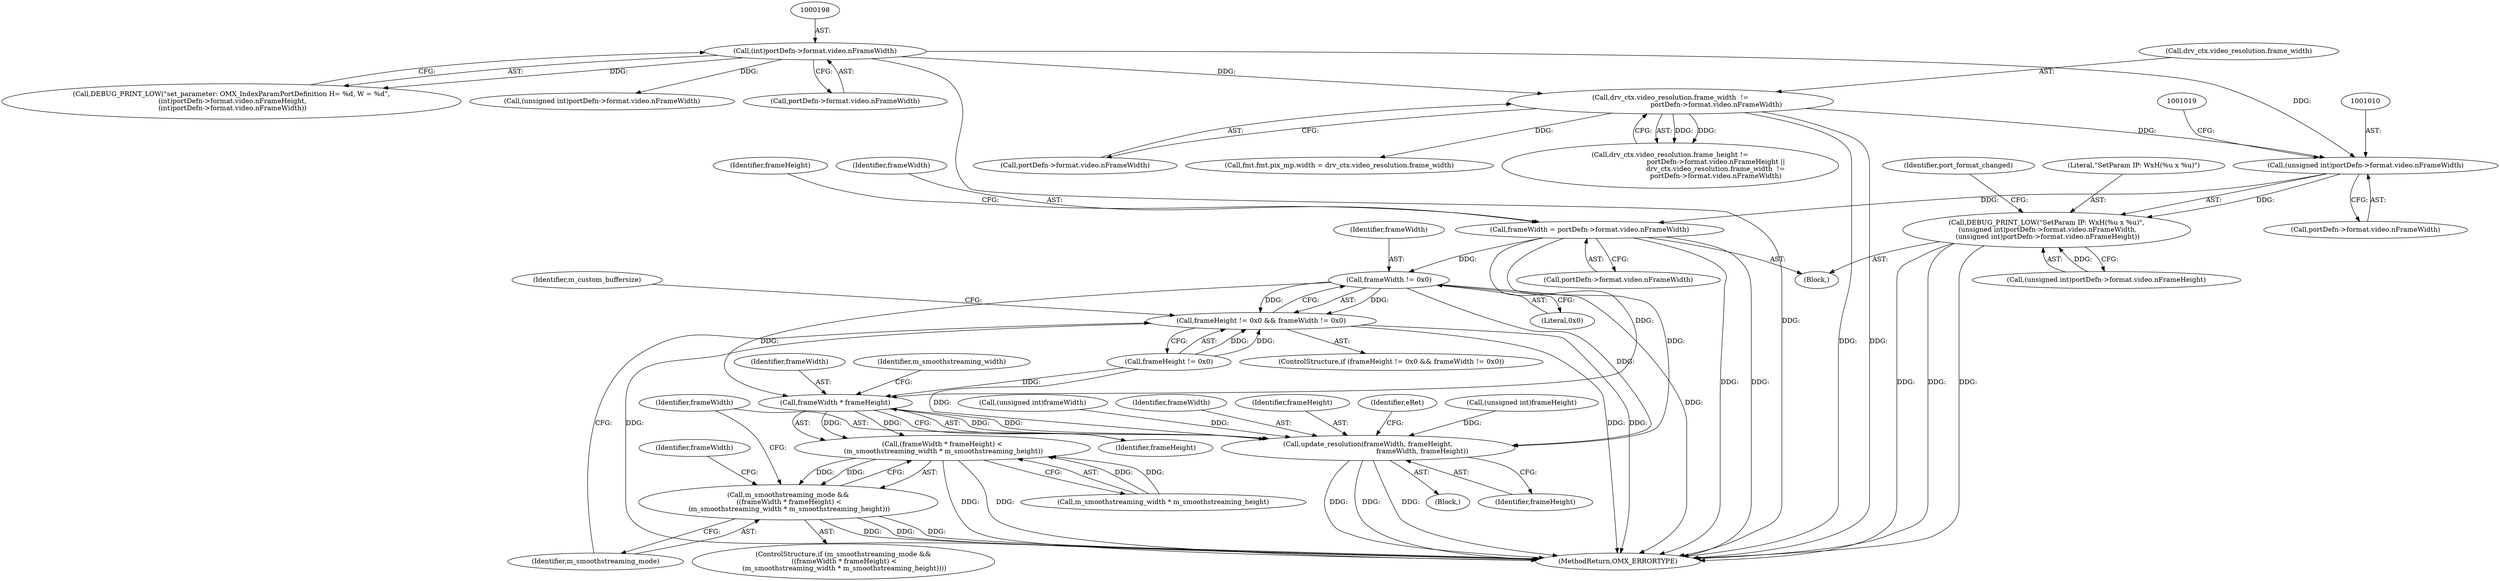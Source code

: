 digraph "0_Android_560ccdb509a7b86186fac0fce1b25bd9a3e6a6e8_2@pointer" {
"1001009" [label="(Call,(unsigned int)portDefn->format.video.nFrameWidth)"];
"1000993" [label="(Call,drv_ctx.video_resolution.frame_width  !=\n                                           portDefn->format.video.nFrameWidth)"];
"1000197" [label="(Call,(int)portDefn->format.video.nFrameWidth)"];
"1001007" [label="(Call,DEBUG_PRINT_LOW(\"SetParam IP: WxH(%u x %u)\",\n (unsigned int)portDefn->format.video.nFrameWidth,\n (unsigned int)portDefn->format.video.nFrameHeight))"];
"1001031" [label="(Call,frameWidth = portDefn->format.video.nFrameWidth)"];
"1001055" [label="(Call,frameWidth != 0x0)"];
"1001051" [label="(Call,frameHeight != 0x0 && frameWidth != 0x0)"];
"1001063" [label="(Call,frameWidth * frameHeight)"];
"1001062" [label="(Call,(frameWidth * frameHeight) <\n (m_smoothstreaming_width * m_smoothstreaming_height))"];
"1001060" [label="(Call,m_smoothstreaming_mode &&\n ((frameWidth * frameHeight) <\n (m_smoothstreaming_width * m_smoothstreaming_height)))"];
"1001084" [label="(Call,update_resolution(frameWidth, frameHeight,\n                                                   frameWidth, frameHeight))"];
"1001052" [label="(Call,frameHeight != 0x0)"];
"1000994" [label="(Call,drv_ctx.video_resolution.frame_width)"];
"1001055" [label="(Call,frameWidth != 0x0)"];
"1001058" [label="(Block,)"];
"1000186" [label="(Call,DEBUG_PRINT_LOW(\"set_parameter: OMX_IndexParamPortDefinition H= %d, W = %d\",\n (int)portDefn->format.video.nFrameHeight,\n (int)portDefn->format.video.nFrameWidth))"];
"1000234" [label="(Call,(unsigned int)portDefn->format.video.nFrameWidth)"];
"1001059" [label="(ControlStructure,if (m_smoothstreaming_mode &&\n ((frameWidth * frameHeight) <\n (m_smoothstreaming_width * m_smoothstreaming_height))))"];
"1000993" [label="(Call,drv_ctx.video_resolution.frame_width  !=\n                                           portDefn->format.video.nFrameWidth)"];
"1001050" [label="(ControlStructure,if (frameHeight != 0x0 && frameWidth != 0x0))"];
"1001057" [label="(Literal,0x0)"];
"1001084" [label="(Call,update_resolution(frameWidth, frameHeight,\n                                                   frameWidth, frameHeight))"];
"1001086" [label="(Identifier,frameHeight)"];
"1001067" [label="(Identifier,m_smoothstreaming_width)"];
"1001033" [label="(Call,portDefn->format.video.nFrameWidth)"];
"1001028" [label="(Identifier,port_format_changed)"];
"1001088" [label="(Identifier,frameHeight)"];
"1001065" [label="(Identifier,frameHeight)"];
"1001011" [label="(Call,portDefn->format.video.nFrameWidth)"];
"1000979" [label="(Call,drv_ctx.video_resolution.frame_height !=\n                                           portDefn->format.video.nFrameHeight ||\n                                           drv_ctx.video_resolution.frame_width  !=\n                                           portDefn->format.video.nFrameWidth)"];
"1001009" [label="(Call,(unsigned int)portDefn->format.video.nFrameWidth)"];
"1001066" [label="(Call,m_smoothstreaming_width * m_smoothstreaming_height)"];
"1001064" [label="(Identifier,frameWidth)"];
"1001189" [label="(Identifier,m_custom_buffersize)"];
"1001062" [label="(Call,(frameWidth * frameHeight) <\n (m_smoothstreaming_width * m_smoothstreaming_height))"];
"1001090" [label="(Identifier,eRet)"];
"1000199" [label="(Call,portDefn->format.video.nFrameWidth)"];
"1003102" [label="(MethodReturn,OMX_ERRORTYPE)"];
"1001042" [label="(Identifier,frameHeight)"];
"1000197" [label="(Call,(int)portDefn->format.video.nFrameWidth)"];
"1001081" [label="(Call,(unsigned int)frameHeight)"];
"1001119" [label="(Call,fmt.fmt.pix_mp.width = drv_ctx.video_resolution.frame_width)"];
"1001078" [label="(Call,(unsigned int)frameWidth)"];
"1001018" [label="(Call,(unsigned int)portDefn->format.video.nFrameHeight)"];
"1000999" [label="(Call,portDefn->format.video.nFrameWidth)"];
"1001063" [label="(Call,frameWidth * frameHeight)"];
"1001008" [label="(Literal,\"SetParam IP: WxH(%u x %u)\")"];
"1001061" [label="(Identifier,m_smoothstreaming_mode)"];
"1001031" [label="(Call,frameWidth = portDefn->format.video.nFrameWidth)"];
"1001060" [label="(Call,m_smoothstreaming_mode &&\n ((frameWidth * frameHeight) <\n (m_smoothstreaming_width * m_smoothstreaming_height)))"];
"1001087" [label="(Identifier,frameWidth)"];
"1001007" [label="(Call,DEBUG_PRINT_LOW(\"SetParam IP: WxH(%u x %u)\",\n (unsigned int)portDefn->format.video.nFrameWidth,\n (unsigned int)portDefn->format.video.nFrameHeight))"];
"1001051" [label="(Call,frameHeight != 0x0 && frameWidth != 0x0)"];
"1001056" [label="(Identifier,frameWidth)"];
"1001071" [label="(Identifier,frameWidth)"];
"1001006" [label="(Block,)"];
"1001032" [label="(Identifier,frameWidth)"];
"1001085" [label="(Identifier,frameWidth)"];
"1001009" -> "1001007"  [label="AST: "];
"1001009" -> "1001011"  [label="CFG: "];
"1001010" -> "1001009"  [label="AST: "];
"1001011" -> "1001009"  [label="AST: "];
"1001019" -> "1001009"  [label="CFG: "];
"1001009" -> "1001007"  [label="DDG: "];
"1000993" -> "1001009"  [label="DDG: "];
"1000197" -> "1001009"  [label="DDG: "];
"1001009" -> "1001031"  [label="DDG: "];
"1000993" -> "1000979"  [label="AST: "];
"1000993" -> "1000999"  [label="CFG: "];
"1000994" -> "1000993"  [label="AST: "];
"1000999" -> "1000993"  [label="AST: "];
"1000979" -> "1000993"  [label="CFG: "];
"1000993" -> "1003102"  [label="DDG: "];
"1000993" -> "1003102"  [label="DDG: "];
"1000993" -> "1000979"  [label="DDG: "];
"1000993" -> "1000979"  [label="DDG: "];
"1000197" -> "1000993"  [label="DDG: "];
"1000993" -> "1001119"  [label="DDG: "];
"1000197" -> "1000186"  [label="AST: "];
"1000197" -> "1000199"  [label="CFG: "];
"1000198" -> "1000197"  [label="AST: "];
"1000199" -> "1000197"  [label="AST: "];
"1000186" -> "1000197"  [label="CFG: "];
"1000197" -> "1003102"  [label="DDG: "];
"1000197" -> "1000186"  [label="DDG: "];
"1000197" -> "1000234"  [label="DDG: "];
"1001007" -> "1001006"  [label="AST: "];
"1001007" -> "1001018"  [label="CFG: "];
"1001008" -> "1001007"  [label="AST: "];
"1001018" -> "1001007"  [label="AST: "];
"1001028" -> "1001007"  [label="CFG: "];
"1001007" -> "1003102"  [label="DDG: "];
"1001007" -> "1003102"  [label="DDG: "];
"1001007" -> "1003102"  [label="DDG: "];
"1001018" -> "1001007"  [label="DDG: "];
"1001031" -> "1001006"  [label="AST: "];
"1001031" -> "1001033"  [label="CFG: "];
"1001032" -> "1001031"  [label="AST: "];
"1001033" -> "1001031"  [label="AST: "];
"1001042" -> "1001031"  [label="CFG: "];
"1001031" -> "1003102"  [label="DDG: "];
"1001031" -> "1003102"  [label="DDG: "];
"1001031" -> "1001055"  [label="DDG: "];
"1001031" -> "1001063"  [label="DDG: "];
"1001031" -> "1001084"  [label="DDG: "];
"1001055" -> "1001051"  [label="AST: "];
"1001055" -> "1001057"  [label="CFG: "];
"1001056" -> "1001055"  [label="AST: "];
"1001057" -> "1001055"  [label="AST: "];
"1001051" -> "1001055"  [label="CFG: "];
"1001055" -> "1003102"  [label="DDG: "];
"1001055" -> "1001051"  [label="DDG: "];
"1001055" -> "1001051"  [label="DDG: "];
"1001055" -> "1001063"  [label="DDG: "];
"1001055" -> "1001084"  [label="DDG: "];
"1001051" -> "1001050"  [label="AST: "];
"1001051" -> "1001052"  [label="CFG: "];
"1001052" -> "1001051"  [label="AST: "];
"1001061" -> "1001051"  [label="CFG: "];
"1001189" -> "1001051"  [label="CFG: "];
"1001051" -> "1003102"  [label="DDG: "];
"1001051" -> "1003102"  [label="DDG: "];
"1001051" -> "1003102"  [label="DDG: "];
"1001052" -> "1001051"  [label="DDG: "];
"1001052" -> "1001051"  [label="DDG: "];
"1001063" -> "1001062"  [label="AST: "];
"1001063" -> "1001065"  [label="CFG: "];
"1001064" -> "1001063"  [label="AST: "];
"1001065" -> "1001063"  [label="AST: "];
"1001067" -> "1001063"  [label="CFG: "];
"1001063" -> "1001062"  [label="DDG: "];
"1001063" -> "1001062"  [label="DDG: "];
"1001052" -> "1001063"  [label="DDG: "];
"1001063" -> "1001084"  [label="DDG: "];
"1001063" -> "1001084"  [label="DDG: "];
"1001062" -> "1001060"  [label="AST: "];
"1001062" -> "1001066"  [label="CFG: "];
"1001066" -> "1001062"  [label="AST: "];
"1001060" -> "1001062"  [label="CFG: "];
"1001062" -> "1003102"  [label="DDG: "];
"1001062" -> "1003102"  [label="DDG: "];
"1001062" -> "1001060"  [label="DDG: "];
"1001062" -> "1001060"  [label="DDG: "];
"1001066" -> "1001062"  [label="DDG: "];
"1001066" -> "1001062"  [label="DDG: "];
"1001060" -> "1001059"  [label="AST: "];
"1001060" -> "1001061"  [label="CFG: "];
"1001061" -> "1001060"  [label="AST: "];
"1001071" -> "1001060"  [label="CFG: "];
"1001085" -> "1001060"  [label="CFG: "];
"1001060" -> "1003102"  [label="DDG: "];
"1001060" -> "1003102"  [label="DDG: "];
"1001060" -> "1003102"  [label="DDG: "];
"1001084" -> "1001058"  [label="AST: "];
"1001084" -> "1001088"  [label="CFG: "];
"1001085" -> "1001084"  [label="AST: "];
"1001086" -> "1001084"  [label="AST: "];
"1001087" -> "1001084"  [label="AST: "];
"1001088" -> "1001084"  [label="AST: "];
"1001090" -> "1001084"  [label="CFG: "];
"1001084" -> "1003102"  [label="DDG: "];
"1001084" -> "1003102"  [label="DDG: "];
"1001084" -> "1003102"  [label="DDG: "];
"1001078" -> "1001084"  [label="DDG: "];
"1001081" -> "1001084"  [label="DDG: "];
"1001052" -> "1001084"  [label="DDG: "];
}
